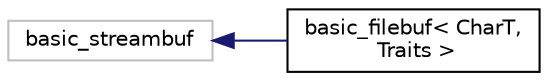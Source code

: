 digraph "Graphical Class Hierarchy"
{
  edge [fontname="Helvetica",fontsize="10",labelfontname="Helvetica",labelfontsize="10"];
  node [fontname="Helvetica",fontsize="10",shape=record];
  rankdir="LR";
  Node926 [label="basic_streambuf",height=0.2,width=0.4,color="grey75", fillcolor="white", style="filled"];
  Node926 -> Node0 [dir="back",color="midnightblue",fontsize="10",style="solid",fontname="Helvetica"];
  Node0 [label="basic_filebuf\< CharT,\l Traits \>",height=0.2,width=0.4,color="black", fillcolor="white", style="filled",URL="$classkaldi_1_1basic__filebuf.html"];
}
